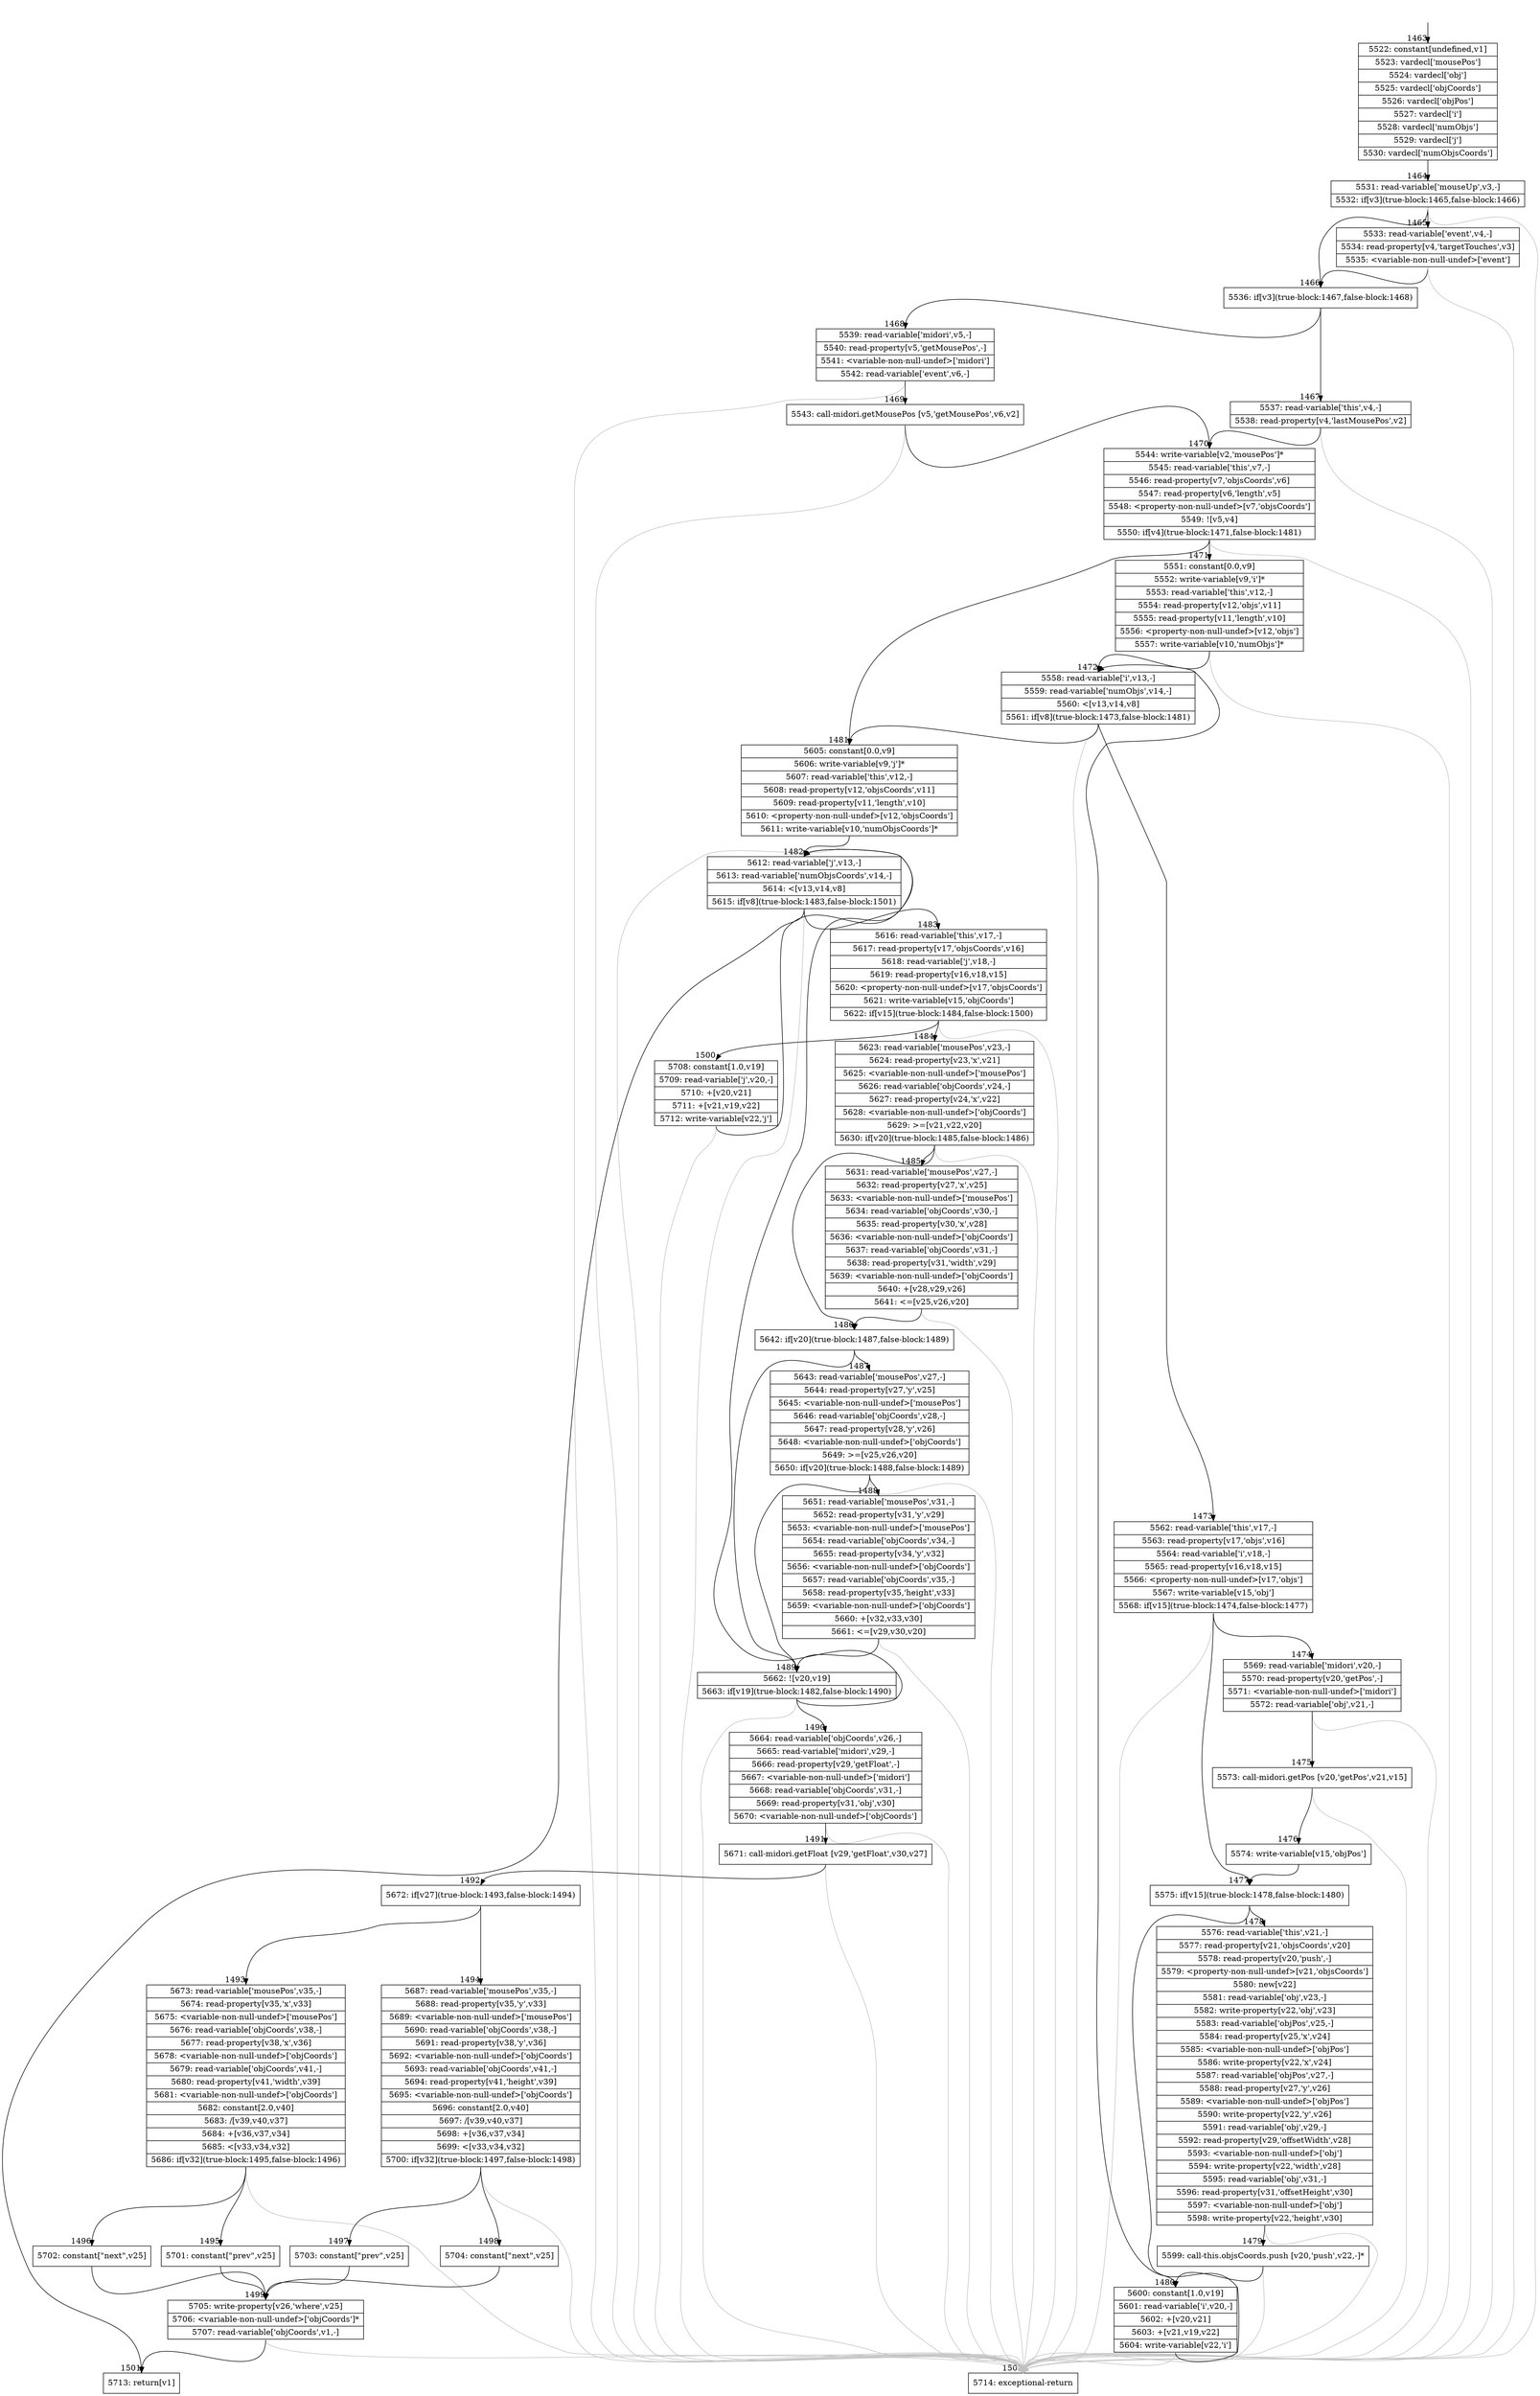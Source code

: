digraph {
rankdir="TD"
BB_entry84[shape=none,label=""];
BB_entry84 -> BB1463 [tailport=s, headport=n, headlabel="    1463"]
BB1463 [shape=record label="{5522: constant[undefined,v1]|5523: vardecl['mousePos']|5524: vardecl['obj']|5525: vardecl['objCoords']|5526: vardecl['objPos']|5527: vardecl['i']|5528: vardecl['numObjs']|5529: vardecl['j']|5530: vardecl['numObjsCoords']}" ] 
BB1463 -> BB1464 [tailport=s, headport=n, headlabel="      1464"]
BB1464 [shape=record label="{5531: read-variable['mouseUp',v3,-]|5532: if[v3](true-block:1465,false-block:1466)}" ] 
BB1464 -> BB1466 [tailport=s, headport=n, headlabel="      1466"]
BB1464 -> BB1465 [tailport=s, headport=n, headlabel="      1465"]
BB1464 -> BB1502 [tailport=s, headport=n, color=gray, headlabel="      1502"]
BB1465 [shape=record label="{5533: read-variable['event',v4,-]|5534: read-property[v4,'targetTouches',v3]|5535: \<variable-non-null-undef\>['event']}" ] 
BB1465 -> BB1466 [tailport=s, headport=n]
BB1465 -> BB1502 [tailport=s, headport=n, color=gray]
BB1466 [shape=record label="{5536: if[v3](true-block:1467,false-block:1468)}" ] 
BB1466 -> BB1467 [tailport=s, headport=n, headlabel="      1467"]
BB1466 -> BB1468 [tailport=s, headport=n, headlabel="      1468"]
BB1467 [shape=record label="{5537: read-variable['this',v4,-]|5538: read-property[v4,'lastMousePos',v2]}" ] 
BB1467 -> BB1470 [tailport=s, headport=n, headlabel="      1470"]
BB1467 -> BB1502 [tailport=s, headport=n, color=gray]
BB1468 [shape=record label="{5539: read-variable['midori',v5,-]|5540: read-property[v5,'getMousePos',-]|5541: \<variable-non-null-undef\>['midori']|5542: read-variable['event',v6,-]}" ] 
BB1468 -> BB1469 [tailport=s, headport=n, headlabel="      1469"]
BB1468 -> BB1502 [tailport=s, headport=n, color=gray]
BB1469 [shape=record label="{5543: call-midori.getMousePos [v5,'getMousePos',v6,v2]}" ] 
BB1469 -> BB1470 [tailport=s, headport=n]
BB1469 -> BB1502 [tailport=s, headport=n, color=gray]
BB1470 [shape=record label="{5544: write-variable[v2,'mousePos']*|5545: read-variable['this',v7,-]|5546: read-property[v7,'objsCoords',v6]|5547: read-property[v6,'length',v5]|5548: \<property-non-null-undef\>[v7,'objsCoords']|5549: ![v5,v4]|5550: if[v4](true-block:1471,false-block:1481)}" ] 
BB1470 -> BB1471 [tailport=s, headport=n, headlabel="      1471"]
BB1470 -> BB1481 [tailport=s, headport=n, headlabel="      1481"]
BB1470 -> BB1502 [tailport=s, headport=n, color=gray]
BB1471 [shape=record label="{5551: constant[0.0,v9]|5552: write-variable[v9,'i']*|5553: read-variable['this',v12,-]|5554: read-property[v12,'objs',v11]|5555: read-property[v11,'length',v10]|5556: \<property-non-null-undef\>[v12,'objs']|5557: write-variable[v10,'numObjs']*}" ] 
BB1471 -> BB1472 [tailport=s, headport=n, headlabel="      1472"]
BB1471 -> BB1502 [tailport=s, headport=n, color=gray]
BB1472 [shape=record label="{5558: read-variable['i',v13,-]|5559: read-variable['numObjs',v14,-]|5560: \<[v13,v14,v8]|5561: if[v8](true-block:1473,false-block:1481)}" ] 
BB1472 -> BB1473 [tailport=s, headport=n, headlabel="      1473"]
BB1472 -> BB1481 [tailport=s, headport=n]
BB1472 -> BB1502 [tailport=s, headport=n, color=gray]
BB1473 [shape=record label="{5562: read-variable['this',v17,-]|5563: read-property[v17,'objs',v16]|5564: read-variable['i',v18,-]|5565: read-property[v16,v18,v15]|5566: \<property-non-null-undef\>[v17,'objs']|5567: write-variable[v15,'obj']|5568: if[v15](true-block:1474,false-block:1477)}" ] 
BB1473 -> BB1477 [tailport=s, headport=n, headlabel="      1477"]
BB1473 -> BB1474 [tailport=s, headport=n, headlabel="      1474"]
BB1473 -> BB1502 [tailport=s, headport=n, color=gray]
BB1474 [shape=record label="{5569: read-variable['midori',v20,-]|5570: read-property[v20,'getPos',-]|5571: \<variable-non-null-undef\>['midori']|5572: read-variable['obj',v21,-]}" ] 
BB1474 -> BB1475 [tailport=s, headport=n, headlabel="      1475"]
BB1474 -> BB1502 [tailport=s, headport=n, color=gray]
BB1475 [shape=record label="{5573: call-midori.getPos [v20,'getPos',v21,v15]}" ] 
BB1475 -> BB1476 [tailport=s, headport=n, headlabel="      1476"]
BB1475 -> BB1502 [tailport=s, headport=n, color=gray]
BB1476 [shape=record label="{5574: write-variable[v15,'objPos']}" ] 
BB1476 -> BB1477 [tailport=s, headport=n]
BB1477 [shape=record label="{5575: if[v15](true-block:1478,false-block:1480)}" ] 
BB1477 -> BB1478 [tailport=s, headport=n, headlabel="      1478"]
BB1477 -> BB1480 [tailport=s, headport=n, headlabel="      1480"]
BB1478 [shape=record label="{5576: read-variable['this',v21,-]|5577: read-property[v21,'objsCoords',v20]|5578: read-property[v20,'push',-]|5579: \<property-non-null-undef\>[v21,'objsCoords']|5580: new[v22]|5581: read-variable['obj',v23,-]|5582: write-property[v22,'obj',v23]|5583: read-variable['objPos',v25,-]|5584: read-property[v25,'x',v24]|5585: \<variable-non-null-undef\>['objPos']|5586: write-property[v22,'x',v24]|5587: read-variable['objPos',v27,-]|5588: read-property[v27,'y',v26]|5589: \<variable-non-null-undef\>['objPos']|5590: write-property[v22,'y',v26]|5591: read-variable['obj',v29,-]|5592: read-property[v29,'offsetWidth',v28]|5593: \<variable-non-null-undef\>['obj']|5594: write-property[v22,'width',v28]|5595: read-variable['obj',v31,-]|5596: read-property[v31,'offsetHeight',v30]|5597: \<variable-non-null-undef\>['obj']|5598: write-property[v22,'height',v30]}" ] 
BB1478 -> BB1479 [tailport=s, headport=n, headlabel="      1479"]
BB1478 -> BB1502 [tailport=s, headport=n, color=gray]
BB1479 [shape=record label="{5599: call-this.objsCoords.push [v20,'push',v22,-]*}" ] 
BB1479 -> BB1480 [tailport=s, headport=n]
BB1479 -> BB1502 [tailport=s, headport=n, color=gray]
BB1480 [shape=record label="{5600: constant[1.0,v19]|5601: read-variable['i',v20,-]|5602: +[v20,v21]|5603: +[v21,v19,v22]|5604: write-variable[v22,'i']}" ] 
BB1480 -> BB1472 [tailport=s, headport=n]
BB1480 -> BB1502 [tailport=s, headport=n, color=gray]
BB1481 [shape=record label="{5605: constant[0.0,v9]|5606: write-variable[v9,'j']*|5607: read-variable['this',v12,-]|5608: read-property[v12,'objsCoords',v11]|5609: read-property[v11,'length',v10]|5610: \<property-non-null-undef\>[v12,'objsCoords']|5611: write-variable[v10,'numObjsCoords']*}" ] 
BB1481 -> BB1482 [tailport=s, headport=n, headlabel="      1482"]
BB1481 -> BB1502 [tailport=s, headport=n, color=gray]
BB1482 [shape=record label="{5612: read-variable['j',v13,-]|5613: read-variable['numObjsCoords',v14,-]|5614: \<[v13,v14,v8]|5615: if[v8](true-block:1483,false-block:1501)}" ] 
BB1482 -> BB1483 [tailport=s, headport=n, headlabel="      1483"]
BB1482 -> BB1501 [tailport=s, headport=n, headlabel="      1501"]
BB1482 -> BB1502 [tailport=s, headport=n, color=gray]
BB1483 [shape=record label="{5616: read-variable['this',v17,-]|5617: read-property[v17,'objsCoords',v16]|5618: read-variable['j',v18,-]|5619: read-property[v16,v18,v15]|5620: \<property-non-null-undef\>[v17,'objsCoords']|5621: write-variable[v15,'objCoords']|5622: if[v15](true-block:1484,false-block:1500)}" ] 
BB1483 -> BB1484 [tailport=s, headport=n, headlabel="      1484"]
BB1483 -> BB1500 [tailport=s, headport=n, headlabel="      1500"]
BB1483 -> BB1502 [tailport=s, headport=n, color=gray]
BB1484 [shape=record label="{5623: read-variable['mousePos',v23,-]|5624: read-property[v23,'x',v21]|5625: \<variable-non-null-undef\>['mousePos']|5626: read-variable['objCoords',v24,-]|5627: read-property[v24,'x',v22]|5628: \<variable-non-null-undef\>['objCoords']|5629: \>=[v21,v22,v20]|5630: if[v20](true-block:1485,false-block:1486)}" ] 
BB1484 -> BB1486 [tailport=s, headport=n, headlabel="      1486"]
BB1484 -> BB1485 [tailport=s, headport=n, headlabel="      1485"]
BB1484 -> BB1502 [tailport=s, headport=n, color=gray]
BB1485 [shape=record label="{5631: read-variable['mousePos',v27,-]|5632: read-property[v27,'x',v25]|5633: \<variable-non-null-undef\>['mousePos']|5634: read-variable['objCoords',v30,-]|5635: read-property[v30,'x',v28]|5636: \<variable-non-null-undef\>['objCoords']|5637: read-variable['objCoords',v31,-]|5638: read-property[v31,'width',v29]|5639: \<variable-non-null-undef\>['objCoords']|5640: +[v28,v29,v26]|5641: \<=[v25,v26,v20]}" ] 
BB1485 -> BB1486 [tailport=s, headport=n]
BB1485 -> BB1502 [tailport=s, headport=n, color=gray]
BB1486 [shape=record label="{5642: if[v20](true-block:1487,false-block:1489)}" ] 
BB1486 -> BB1489 [tailport=s, headport=n, headlabel="      1489"]
BB1486 -> BB1487 [tailport=s, headport=n, headlabel="      1487"]
BB1487 [shape=record label="{5643: read-variable['mousePos',v27,-]|5644: read-property[v27,'y',v25]|5645: \<variable-non-null-undef\>['mousePos']|5646: read-variable['objCoords',v28,-]|5647: read-property[v28,'y',v26]|5648: \<variable-non-null-undef\>['objCoords']|5649: \>=[v25,v26,v20]|5650: if[v20](true-block:1488,false-block:1489)}" ] 
BB1487 -> BB1489 [tailport=s, headport=n]
BB1487 -> BB1488 [tailport=s, headport=n, headlabel="      1488"]
BB1487 -> BB1502 [tailport=s, headport=n, color=gray]
BB1488 [shape=record label="{5651: read-variable['mousePos',v31,-]|5652: read-property[v31,'y',v29]|5653: \<variable-non-null-undef\>['mousePos']|5654: read-variable['objCoords',v34,-]|5655: read-property[v34,'y',v32]|5656: \<variable-non-null-undef\>['objCoords']|5657: read-variable['objCoords',v35,-]|5658: read-property[v35,'height',v33]|5659: \<variable-non-null-undef\>['objCoords']|5660: +[v32,v33,v30]|5661: \<=[v29,v30,v20]}" ] 
BB1488 -> BB1489 [tailport=s, headport=n]
BB1488 -> BB1502 [tailport=s, headport=n, color=gray]
BB1489 [shape=record label="{5662: ![v20,v19]|5663: if[v19](true-block:1482,false-block:1490)}" ] 
BB1489 -> BB1482 [tailport=s, headport=n]
BB1489 -> BB1490 [tailport=s, headport=n, headlabel="      1490"]
BB1489 -> BB1502 [tailport=s, headport=n, color=gray]
BB1490 [shape=record label="{5664: read-variable['objCoords',v26,-]|5665: read-variable['midori',v29,-]|5666: read-property[v29,'getFloat',-]|5667: \<variable-non-null-undef\>['midori']|5668: read-variable['objCoords',v31,-]|5669: read-property[v31,'obj',v30]|5670: \<variable-non-null-undef\>['objCoords']}" ] 
BB1490 -> BB1491 [tailport=s, headport=n, headlabel="      1491"]
BB1490 -> BB1502 [tailport=s, headport=n, color=gray]
BB1491 [shape=record label="{5671: call-midori.getFloat [v29,'getFloat',v30,v27]}" ] 
BB1491 -> BB1492 [tailport=s, headport=n, headlabel="      1492"]
BB1491 -> BB1502 [tailport=s, headport=n, color=gray]
BB1492 [shape=record label="{5672: if[v27](true-block:1493,false-block:1494)}" ] 
BB1492 -> BB1493 [tailport=s, headport=n, headlabel="      1493"]
BB1492 -> BB1494 [tailport=s, headport=n, headlabel="      1494"]
BB1493 [shape=record label="{5673: read-variable['mousePos',v35,-]|5674: read-property[v35,'x',v33]|5675: \<variable-non-null-undef\>['mousePos']|5676: read-variable['objCoords',v38,-]|5677: read-property[v38,'x',v36]|5678: \<variable-non-null-undef\>['objCoords']|5679: read-variable['objCoords',v41,-]|5680: read-property[v41,'width',v39]|5681: \<variable-non-null-undef\>['objCoords']|5682: constant[2.0,v40]|5683: /[v39,v40,v37]|5684: +[v36,v37,v34]|5685: \<[v33,v34,v32]|5686: if[v32](true-block:1495,false-block:1496)}" ] 
BB1493 -> BB1495 [tailport=s, headport=n, headlabel="      1495"]
BB1493 -> BB1496 [tailport=s, headport=n, headlabel="      1496"]
BB1493 -> BB1502 [tailport=s, headport=n, color=gray]
BB1494 [shape=record label="{5687: read-variable['mousePos',v35,-]|5688: read-property[v35,'y',v33]|5689: \<variable-non-null-undef\>['mousePos']|5690: read-variable['objCoords',v38,-]|5691: read-property[v38,'y',v36]|5692: \<variable-non-null-undef\>['objCoords']|5693: read-variable['objCoords',v41,-]|5694: read-property[v41,'height',v39]|5695: \<variable-non-null-undef\>['objCoords']|5696: constant[2.0,v40]|5697: /[v39,v40,v37]|5698: +[v36,v37,v34]|5699: \<[v33,v34,v32]|5700: if[v32](true-block:1497,false-block:1498)}" ] 
BB1494 -> BB1497 [tailport=s, headport=n, headlabel="      1497"]
BB1494 -> BB1498 [tailport=s, headport=n, headlabel="      1498"]
BB1494 -> BB1502 [tailport=s, headport=n, color=gray]
BB1495 [shape=record label="{5701: constant[\"prev\",v25]}" ] 
BB1495 -> BB1499 [tailport=s, headport=n, headlabel="      1499"]
BB1496 [shape=record label="{5702: constant[\"next\",v25]}" ] 
BB1496 -> BB1499 [tailport=s, headport=n]
BB1497 [shape=record label="{5703: constant[\"prev\",v25]}" ] 
BB1497 -> BB1499 [tailport=s, headport=n]
BB1498 [shape=record label="{5704: constant[\"next\",v25]}" ] 
BB1498 -> BB1499 [tailport=s, headport=n]
BB1499 [shape=record label="{5705: write-property[v26,'where',v25]|5706: \<variable-non-null-undef\>['objCoords']*|5707: read-variable['objCoords',v1,-]}" ] 
BB1499 -> BB1501 [tailport=s, headport=n]
BB1499 -> BB1502 [tailport=s, headport=n, color=gray]
BB1500 [shape=record label="{5708: constant[1.0,v19]|5709: read-variable['j',v20,-]|5710: +[v20,v21]|5711: +[v21,v19,v22]|5712: write-variable[v22,'j']}" ] 
BB1500 -> BB1482 [tailport=s, headport=n]
BB1500 -> BB1502 [tailport=s, headport=n, color=gray]
BB1501 [shape=record label="{5713: return[v1]}" ] 
BB1502 [shape=record label="{5714: exceptional-return}" ] 
//#$~ 1101
}
